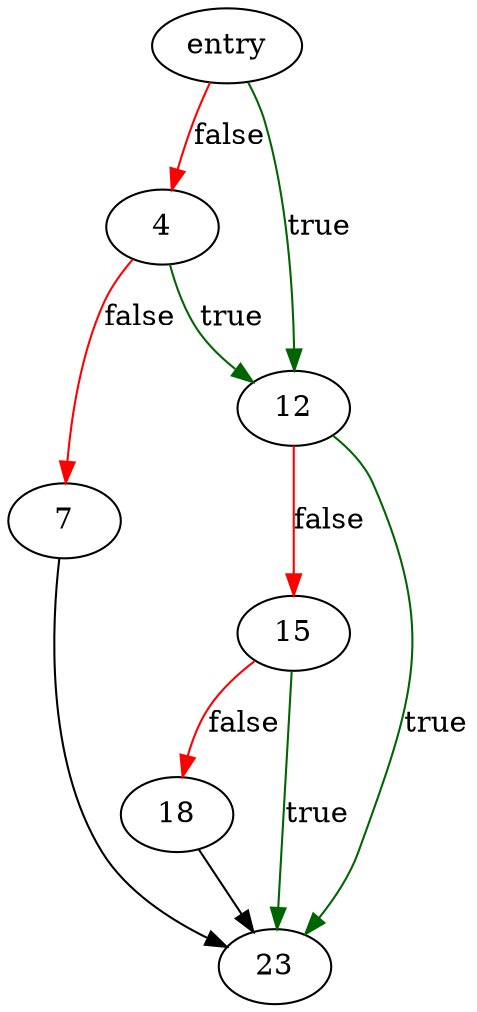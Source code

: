digraph "xget_version" {
	// Node definitions.
	2 [label=entry];
	4;
	7;
	12;
	15;
	18;
	23;

	// Edge definitions.
	2 -> 4 [
		color=red
		label=false
	];
	2 -> 12 [
		color=darkgreen
		label=true
	];
	4 -> 7 [
		color=red
		label=false
	];
	4 -> 12 [
		color=darkgreen
		label=true
	];
	7 -> 23;
	12 -> 15 [
		color=red
		label=false
	];
	12 -> 23 [
		color=darkgreen
		label=true
	];
	15 -> 18 [
		color=red
		label=false
	];
	15 -> 23 [
		color=darkgreen
		label=true
	];
	18 -> 23;
}